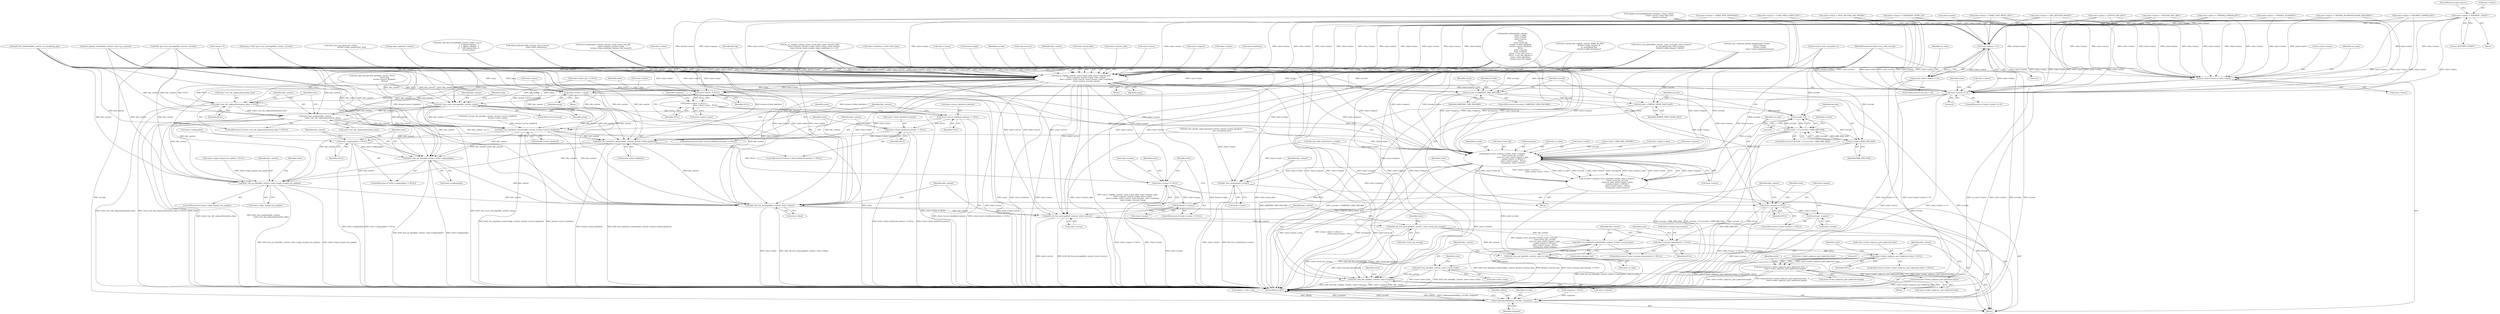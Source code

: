 digraph "0_krb5_ffb35baac6981f9e8914f8f3bffd37f284b85970@pointer" {
"1000534" [label="(Call,state->status = \"ENCRYPT_TICKET\")"];
"1000792" [label="(Call,state->status != 0)"];
"1000791" [label="(Call,assert (state->status != 0))"];
"1000797" [label="(Call,au_state->status = state->status)"];
"1000847" [label="(Call,log_as_req(kdc_context, state->local_addr, state->remote_addr,\n                   state->request, &state->reply, state->client,\n                   state->cname, state->server, state->sname, state->authtime,\n                   state->status, errcode, emsg))"];
"1000889" [label="(Call,state->status == 0)"];
"1000921" [label="(Call,prepare_error_as(state->rstate, state->request,\n                                       state->local_tgt, errcode,\n                                       state->e_data, state->typed_e_data,\n                                       ((state->client != NULL) ?\n                                        state->client->princ : NULL),\n                                       &response, state->status))"];
"1000919" [label="(Call,errcode = prepare_error_as(state->rstate, state->request,\n                                       state->local_tgt, errcode,\n                                       state->e_data, state->typed_e_data,\n                                       ((state->client != NULL) ?\n                                        state->client->princ : NULL),\n                                       &response, state->status))"];
"1001157" [label="(Call,(*oldrespond)(oldarg, errcode, response))"];
"1001128" [label="(Call,krb5_free_pa_data(kdc_context, state->e_data))"];
"1001133" [label="(Call,krb5_free_data(kdc_context, state->inner_body))"];
"1001142" [label="(Call,krb5_free_kdc_req(kdc_context, state->request))"];
"1001138" [label="(Call,kdc_free_rstate(state->rstate))"];
"1000895" [label="(Call,state->status = emsg)"];
"1000901" [label="(Call,errcode != KRB5KDC_ERR_DISCARD)"];
"1000905" [label="(Call,errcode -= ERROR_TABLE_BASE_krb5)"];
"1000910" [label="(Call,errcode < 0)"];
"1000909" [label="(Call,errcode < 0 || errcode > KRB_ERR_MAX)"];
"1000913" [label="(Call,errcode > KRB_ERR_MAX)"];
"1000939" [label="(Call,state->client != NULL)"];
"1000938" [label="(Call,(state->client != NULL) ?\n                                        state->client->princ : NULL)"];
"1000966" [label="(Call,state->enc_tkt_reply.authorization_data != NULL)"];
"1000973" [label="(Call,krb5_free_authdata(kdc_context,\n                           state->enc_tkt_reply.authorization_data))"];
"1000988" [label="(Call,krb5_free_keyblock_contents(kdc_context, &state->server_keyblock))"];
"1001002" [label="(Call,krb5_free_keyblock_contents(kdc_context, &state->client_keyblock))"];
"1001016" [label="(Call,krb5_free_pa_data(kdc_context, state->reply.padata))"];
"1001029" [label="(Call,krb5_free_pa_data(kdc_context, state->reply_encpart.enc_padata))"];
"1001056" [label="(Call,krb5_db_free_principal(kdc_context, state->client))"];
"1001061" [label="(Call,krb5_db_free_principal(kdc_context, state->server))"];
"1001066" [label="(Call,krb5_db_free_principal(kdc_context, state->local_tgt_storage))"];
"1001079" [label="(Call,krb5_free_keyblock_contents(kdc_context, &state->session_key))"];
"1000981" [label="(Call,state->server_keyblock.contents != NULL)"];
"1000995" [label="(Call,state->client_keyblock.contents != NULL)"];
"1001009" [label="(Call,state->reply.padata != NULL)"];
"1001037" [label="(Call,state->cname != NULL)"];
"1001042" [label="(Call,free(state->cname))"];
"1001047" [label="(Call,state->sname != NULL)"];
"1001052" [label="(Call,free(state->sname))"];
"1001072" [label="(Call,state->session_key.contents != NULL)"];
"1001086" [label="(Call,state->ticket_reply.enc_part.ciphertext.data != NULL)"];
"1001098" [label="(Call,memset(state->ticket_reply.enc_part.ciphertext.data , 0,\n               state->ticket_reply.enc_part.ciphertext.length))"];
"1001118" [label="(Call,free(state->ticket_reply.enc_part.ciphertext.data))"];
"1000962" [label="(Call,krb5_free_error_message(kdc_context, emsg))"];
"1000883" [label="(Identifier,did_log)"];
"1000404" [label="(Call,state->reply_encpart.enc_padata = NULL)"];
"1000939" [label="(Call,state->client != NULL)"];
"1000914" [label="(Identifier,errcode)"];
"1000228" [label="(Call,krb5_dbe_find_enctype(kdc_context, state->server,\n                                         -1, /* ignore keytype   */\n                                         -1, /* Ignore salttype  */\n                                         0,  /* Get highest kvno */\n                                         &server_key))"];
"1001049" [label="(Identifier,state)"];
"1000900" [label="(ControlStructure,if (errcode != KRB5KDC_ERR_DISCARD))"];
"1000889" [label="(Call,state->status == 0)"];
"1001063" [label="(Call,state->server)"];
"1000791" [label="(Call,assert (state->status != 0))"];
"1001052" [label="(Call,free(state->sname))"];
"1001073" [label="(Call,state->session_key.contents)"];
"1000932" [label="(Call,state->e_data)"];
"1000902" [label="(Identifier,errcode)"];
"1000839" [label="(Call,krb5_get_error_message(kdc_context, errcode))"];
"1000386" [label="(Call,state->authtime = state->kdc_time)"];
"1000909" [label="(Call,errcode < 0 || errcode > KRB_ERR_MAX)"];
"1000865" [label="(Call,state->cname)"];
"1000614" [label="(Call,kdc_fast_handle_reply_key(state->rstate, &state->client_keyblock,\n                                        &as_encrypting_key))"];
"1000903" [label="(Identifier,KRB5KDC_ERR_DISCARD)"];
"1000967" [label="(Call,state->enc_tkt_reply.authorization_data)"];
"1001134" [label="(Identifier,kdc_context)"];
"1000987" [label="(Identifier,NULL)"];
"1001091" [label="(Identifier,state)"];
"1000858" [label="(Call,&state->reply)"];
"1000906" [label="(Identifier,errcode)"];
"1000880" [label="(Identifier,errcode)"];
"1000513" [label="(Call,state->status = \"HANDLE_AUTHDATA\")"];
"1000198" [label="(Call,check_indicators(kdc_context, state->server,\n                               state->auth_indicators))"];
"1001066" [label="(Call,krb5_db_free_principal(kdc_context, state->local_tgt_storage))"];
"1001017" [label="(Identifier,kdc_context)"];
"1000846" [label="(Block,)"];
"1000413" [label="(Call,return_padata(kdc_context, &state->rock, state->req_pkt,\n                            state->request, &state->reply,\n                            &state->client_keyblock, &state->pa_context))"];
"1001026" [label="(Identifier,state)"];
"1000962" [label="(Call,krb5_free_error_message(kdc_context, emsg))"];
"1000905" [label="(Call,errcode -= ERROR_TABLE_BASE_krb5)"];
"1001016" [label="(Call,krb5_free_pa_data(kdc_context, state->reply.padata))"];
"1000241" [label="(Call,state->status = \"FINDING_SERVER_KEY\")"];
"1001041" [label="(Identifier,NULL)"];
"1000318" [label="(Call,state->status = \"FETCH_LAST_REQ\")"];
"1001018" [label="(Call,state->reply.padata)"];
"1001085" [label="(ControlStructure,if (state->ticket_reply.enc_part.ciphertext.data != NULL))"];
"1000920" [label="(Identifier,errcode)"];
"1000943" [label="(Identifier,NULL)"];
"1000944" [label="(Call,state->client->princ)"];
"1001138" [label="(Call,kdc_free_rstate(state->rstate))"];
"1001081" [label="(Call,&state->session_key)"];
"1000455" [label="(Call,state->status = \"CANT_FIND_CLIENT_KEY\")"];
"1001047" [label="(Call,state->sname != NULL)"];
"1001043" [label="(Call,state->cname)"];
"1000825" [label="(Call,free_padata_context(kdc_context, state->pa_context))"];
"1000938" [label="(Call,(state->client != NULL) ?\n                                        state->client->princ : NULL)"];
"1001051" [label="(Identifier,NULL)"];
"1000963" [label="(Identifier,kdc_context)"];
"1001086" [label="(Call,state->ticket_reply.enc_part.ciphertext.data != NULL)"];
"1001118" [label="(Call,free(state->ticket_reply.enc_part.ciphertext.data))"];
"1000975" [label="(Call,state->enc_tkt_reply.authorization_data)"];
"1000990" [label="(Call,&state->server_keyblock)"];
"1000868" [label="(Call,state->server)"];
"1000893" [label="(Literal,0)"];
"1000951" [label="(Identifier,response)"];
"1000848" [label="(Identifier,kdc_context)"];
"1000922" [label="(Call,state->rstate)"];
"1000555" [label="(Call,state->status = \"GENERATE_TICKET_ID\")"];
"1000952" [label="(Call,state->status)"];
"1001123" [label="(Identifier,state)"];
"1001009" [label="(Call,state->reply.padata != NULL)"];
"1000750" [label="(Call,log_as_req(kdc_context, state->local_addr, state->remote_addr,\n               state->request, &state->reply, state->client, state->cname,\n               state->server, state->sname, state->authtime, 0, 0, 0))"];
"1000156" [label="(Call,oldarg = state->arg)"];
"1000916" [label="(Call,errcode = KRB_ERR_GENERIC)"];
"1000980" [label="(ControlStructure,if (state->server_keyblock.contents != NULL))"];
"1001099" [label="(Call,state->ticket_reply.enc_part.ciphertext.data)"];
"1001071" [label="(ControlStructure,if (state->session_key.contents != NULL))"];
"1001062" [label="(Identifier,kdc_context)"];
"1000538" [label="(Literal,\"ENCRYPT_TICKET\")"];
"1000627" [label="(Call,state->status = \"MAKE_FAST_REPLY_KEY\")"];
"1001158" [label="(Identifier,oldarg)"];
"1001142" [label="(Call,krb5_free_kdc_req(kdc_context, state->request))"];
"1000787" [label="(ControlStructure,if (errcode != 0))"];
"1001015" [label="(Identifier,NULL)"];
"1000960" [label="(ControlStructure,if (emsg))"];
"1001103" [label="(Identifier,state)"];
"1000801" [label="(Call,state->status)"];
"1000209" [label="(Call,state->status = \"HIGHER_AUTHENTICATION_REQUIRED\")"];
"1001012" [label="(Identifier,state)"];
"1000260" [label="(Call,state->status = \"DECRYPT_SERVER_KEY\")"];
"1000913" [label="(Call,errcode > KRB_ERR_MAX)"];
"1000899" [label="(Identifier,emsg)"];
"1001057" [label="(Identifier,kdc_context)"];
"1001008" [label="(ControlStructure,if (state->reply.padata != NULL))"];
"1001109" [label="(Call,state->ticket_reply.enc_part.ciphertext.length)"];
"1000798" [label="(Call,au_state->status)"];
"1000984" [label="(Identifier,state)"];
"1001078" [label="(Identifier,NULL)"];
"1001079" [label="(Call,krb5_free_keyblock_contents(kdc_context, &state->session_key))"];
"1000982" [label="(Call,state->server_keyblock.contents)"];
"1000128" [label="(Call,*emsg = 0)"];
"1001004" [label="(Call,&state->client_keyblock)"];
"1001068" [label="(Call,state->local_tgt_storage)"];
"1001037" [label="(Call,state->cname != NULL)"];
"1001072" [label="(Call,state->session_key.contents != NULL)"];
"1000910" [label="(Call,errcode < 0)"];
"1000341" [label="(Call,get_key_exp(state->client))"];
"1001129" [label="(Identifier,kdc_context)"];
"1001053" [label="(Call,state->sname)"];
"1000116" [label="(MethodParameterIn,krb5_error_code errcode)"];
"1000961" [label="(Identifier,emsg)"];
"1000662" [label="(Call,kdc_fast_hide_client(state->rstate))"];
"1000593" [label="(Call,state->status = \"MAKE_FAST_RESPONSE\")"];
"1000792" [label="(Call,state->status != 0)"];
"1001061" [label="(Call,krb5_db_free_principal(kdc_context, state->server))"];
"1001130" [label="(Call,state->e_data)"];
"1000988" [label="(Call,krb5_free_keyblock_contents(kdc_context, &state->server_keyblock))"];
"1000250" [label="(Call,krb5_dbe_decrypt_key_data(kdc_context, NULL,\n                                             server_key,\n                                             &state->server_keyblock,\n                                             NULL))"];
"1001097" [label="(Block,)"];
"1000998" [label="(Identifier,state)"];
"1000635" [label="(Call,return_enc_padata(kdc_context, state->req_pkt, state->request,\n                                as_encrypting_key, state->server,\n                                &state->reply_encpart, FALSE))"];
"1000921" [label="(Call,prepare_error_as(state->rstate, state->request,\n                                       state->local_tgt, errcode,\n                                       state->e_data, state->typed_e_data,\n                                       ((state->client != NULL) ?\n                                        state->client->princ : NULL),\n                                       &response, state->status))"];
"1001001" [label="(Identifier,NULL)"];
"1001159" [label="(Identifier,errcode)"];
"1000896" [label="(Call,state->status)"];
"1000994" [label="(ControlStructure,if (state->client_keyblock.contents != NULL))"];
"1001054" [label="(Identifier,state)"];
"1000935" [label="(Call,state->typed_e_data)"];
"1000925" [label="(Call,state->request)"];
"1000117" [label="(Block,)"];
"1000904" [label="(Block,)"];
"1000832" [label="(Call,krb5_free_keyblock(kdc_context, as_encrypting_key))"];
"1001038" [label="(Call,state->cname)"];
"1000957" [label="(Identifier,state)"];
"1000539" [label="(ControlStructure,goto egress;)"];
"1000972" [label="(Identifier,NULL)"];
"1000466" [label="(Call,handle_authdata(kdc_context,\n                              state->c_flags,\n                              state->client,\n                              state->server,\n                              NULL,\n                              state->local_tgt,\n                              &state->client_keyblock,\n                              &state->server_keyblock,\n                              NULL,\n                              state->req_pkt,\n                              state->request,\n                              NULL, /* for_user_princ */\n                              NULL, /* enc_tkt_request */\n                              state->auth_indicators,\n                              &state->enc_tkt_reply))"];
"1000793" [label="(Call,state->status)"];
"1000966" [label="(Call,state->enc_tkt_reply.authorization_data != NULL)"];
"1001135" [label="(Call,state->inner_body)"];
"1000797" [label="(Call,au_state->status = state->status)"];
"1000888" [label="(ControlStructure,if (state->status == 0))"];
"1000973" [label="(Call,krb5_free_authdata(kdc_context,\n                           state->enc_tkt_reply.authorization_data))"];
"1001143" [label="(Identifier,kdc_context)"];
"1000837" [label="(Call,emsg = krb5_get_error_message(kdc_context, errcode))"];
"1000989" [label="(Identifier,kdc_context)"];
"1001160" [label="(Identifier,response)"];
"1000907" [label="(Identifier,ERROR_TABLE_BASE_krb5)"];
"1001030" [label="(Identifier,kdc_context)"];
"1001036" [label="(ControlStructure,if (state->cname != NULL))"];
"1001096" [label="(Identifier,NULL)"];
"1000964" [label="(Identifier,emsg)"];
"1000974" [label="(Identifier,kdc_context)"];
"1000995" [label="(Call,state->client_keyblock.contents != NULL)"];
"1001010" [label="(Call,state->reply.padata)"];
"1000931" [label="(Identifier,errcode)"];
"1000307" [label="(Call,fetch_last_req_info(state->client,\n                                       &state->reply_encpart.last_req))"];
"1000849" [label="(Call,state->local_addr)"];
"1000928" [label="(Call,state->local_tgt)"];
"1001003" [label="(Identifier,kdc_context)"];
"1000949" [label="(Identifier,NULL)"];
"1001046" [label="(ControlStructure,if (state->sname != NULL))"];
"1001067" [label="(Identifier,kdc_context)"];
"1000796" [label="(Literal,0)"];
"1000693" [label="(Call,state->client_key != NULL)"];
"1000815" [label="(Call,errcode || state->preauth_err)"];
"1000852" [label="(Call,state->remote_addr)"];
"1000950" [label="(Call,&response)"];
"1001128" [label="(Call,krb5_free_pa_data(kdc_context, state->e_data))"];
"1000533" [label="(Block,)"];
"1000124" [label="(Call,*response = NULL)"];
"1000965" [label="(ControlStructure,if (state->enc_tkt_reply.authorization_data != NULL))"];
"1001039" [label="(Identifier,state)"];
"1001002" [label="(Call,krb5_free_keyblock_contents(kdc_context, &state->client_keyblock))"];
"1000894" [label="(Block,)"];
"1000912" [label="(Literal,0)"];
"1001119" [label="(Call,state->ticket_reply.enc_part.ciphertext.data)"];
"1001098" [label="(Call,memset(state->ticket_reply.enc_part.ciphertext.data , 0,\n               state->ticket_reply.enc_part.ciphertext.length))"];
"1000877" [label="(Call,state->status)"];
"1000534" [label="(Call,state->status = \"ENCRYPT_TICKET\")"];
"1000981" [label="(Call,state->server_keyblock.contents != NULL)"];
"1001044" [label="(Identifier,state)"];
"1000855" [label="(Call,state->request)"];
"1000871" [label="(Call,state->sname)"];
"1000895" [label="(Call,state->status = emsg)"];
"1001133" [label="(Call,krb5_free_data(kdc_context, state->inner_body))"];
"1001140" [label="(Identifier,state)"];
"1001048" [label="(Call,state->sname)"];
"1001023" [label="(ControlStructure,if (state->reply_encpart.enc_padata))"];
"1000847" [label="(Call,log_as_req(kdc_context, state->local_addr, state->remote_addr,\n                   state->request, &state->reply, state->client,\n                   state->cname, state->server, state->sname, state->authtime,\n                   state->status, errcode, emsg))"];
"1001161" [label="(MethodReturn,RET)"];
"1000881" [label="(Identifier,emsg)"];
"1000440" [label="(Call,state->status = \"KDC_RETURN_PADATA\")"];
"1000946" [label="(Identifier,state)"];
"1000874" [label="(Call,state->authtime)"];
"1000969" [label="(Identifier,state)"];
"1001058" [label="(Call,state->client)"];
"1001108" [label="(Literal,0)"];
"1000901" [label="(Call,errcode != KRB5KDC_ERR_DISCARD)"];
"1000655" [label="(Call,state->status = \"KDC_RETURN_ENC_PADATA\")"];
"1001149" [label="(Identifier,state)"];
"1001157" [label="(Call,(*oldrespond)(oldarg, errcode, response))"];
"1001080" [label="(Identifier,kdc_context)"];
"1001075" [label="(Identifier,state)"];
"1001029" [label="(Call,krb5_free_pa_data(kdc_context, state->reply_encpart.enc_padata))"];
"1000911" [label="(Identifier,errcode)"];
"1000940" [label="(Call,state->client)"];
"1000806" [label="(Identifier,au_state)"];
"1000574" [label="(Call,kdc_fast_response_handle_padata(state->rstate,\n                                              state->request,\n                                              &state->reply,\n                                              state->client_keyblock.enctype))"];
"1001042" [label="(Call,free(state->cname))"];
"1001056" [label="(Call,krb5_db_free_principal(kdc_context, state->client))"];
"1000897" [label="(Identifier,state)"];
"1001144" [label="(Call,state->request)"];
"1000917" [label="(Identifier,errcode)"];
"1001031" [label="(Call,state->reply_encpart.enc_padata)"];
"1000862" [label="(Call,state->client)"];
"1000996" [label="(Call,state->client_keyblock.contents)"];
"1000908" [label="(ControlStructure,if (errcode < 0 || errcode > KRB_ERR_MAX))"];
"1000677" [label="(Call,krb5_encode_kdc_rep(kdc_context, KRB5_AS_REP,\n                                  &state->reply_encpart, 0,\n                                  as_encrypting_key,\n                                  &state->reply, &response))"];
"1000521" [label="(Call,krb5_encrypt_tkt_part(kdc_context, &state->server_keyblock,\n                                    &state->ticket_reply))"];
"1000535" [label="(Call,state->status)"];
"1001139" [label="(Call,state->rstate)"];
"1000915" [label="(Identifier,KRB_ERR_MAX)"];
"1000799" [label="(Identifier,au_state)"];
"1000890" [label="(Call,state->status)"];
"1000714" [label="(Call,state->status = \"ENCODE_KDC_REP\")"];
"1000919" [label="(Call,errcode = prepare_error_as(state->rstate, state->request,\n                                       state->local_tgt, errcode,\n                                       state->e_data, state->typed_e_data,\n                                       ((state->client != NULL) ?\n                                        state->client->princ : NULL),\n                                       &response, state->status))"];
"1000172" [label="(Call,validate_forwardable(state->request, *state->client,\n                                        *state->server, state->kdc_time,\n                                        &state->status))"];
"1001087" [label="(Call,state->ticket_reply.enc_part.ciphertext.data)"];
"1000534" -> "1000533"  [label="AST: "];
"1000534" -> "1000538"  [label="CFG: "];
"1000535" -> "1000534"  [label="AST: "];
"1000538" -> "1000534"  [label="AST: "];
"1000539" -> "1000534"  [label="CFG: "];
"1000534" -> "1000792"  [label="DDG: state->status"];
"1000534" -> "1000797"  [label="DDG: state->status"];
"1000534" -> "1000847"  [label="DDG: state->status"];
"1000534" -> "1000889"  [label="DDG: state->status"];
"1000792" -> "1000791"  [label="AST: "];
"1000792" -> "1000796"  [label="CFG: "];
"1000793" -> "1000792"  [label="AST: "];
"1000796" -> "1000792"  [label="AST: "];
"1000791" -> "1000792"  [label="CFG: "];
"1000792" -> "1000791"  [label="DDG: state->status"];
"1000792" -> "1000791"  [label="DDG: 0"];
"1000172" -> "1000792"  [label="DDG: &state->status"];
"1000655" -> "1000792"  [label="DDG: state->status"];
"1000714" -> "1000792"  [label="DDG: state->status"];
"1000209" -> "1000792"  [label="DDG: state->status"];
"1000513" -> "1000792"  [label="DDG: state->status"];
"1000318" -> "1000792"  [label="DDG: state->status"];
"1000627" -> "1000792"  [label="DDG: state->status"];
"1000555" -> "1000792"  [label="DDG: state->status"];
"1000593" -> "1000792"  [label="DDG: state->status"];
"1000241" -> "1000792"  [label="DDG: state->status"];
"1000440" -> "1000792"  [label="DDG: state->status"];
"1000455" -> "1000792"  [label="DDG: state->status"];
"1000260" -> "1000792"  [label="DDG: state->status"];
"1000792" -> "1000797"  [label="DDG: state->status"];
"1000792" -> "1000847"  [label="DDG: state->status"];
"1000792" -> "1000889"  [label="DDG: state->status"];
"1000791" -> "1000787"  [label="AST: "];
"1000799" -> "1000791"  [label="CFG: "];
"1000791" -> "1001161"  [label="DDG: state->status != 0"];
"1000791" -> "1001161"  [label="DDG: assert (state->status != 0)"];
"1000797" -> "1000117"  [label="AST: "];
"1000797" -> "1000801"  [label="CFG: "];
"1000798" -> "1000797"  [label="AST: "];
"1000801" -> "1000797"  [label="AST: "];
"1000806" -> "1000797"  [label="CFG: "];
"1000797" -> "1001161"  [label="DDG: au_state->status"];
"1000797" -> "1001161"  [label="DDG: state->status"];
"1000172" -> "1000797"  [label="DDG: &state->status"];
"1000655" -> "1000797"  [label="DDG: state->status"];
"1000714" -> "1000797"  [label="DDG: state->status"];
"1000209" -> "1000797"  [label="DDG: state->status"];
"1000318" -> "1000797"  [label="DDG: state->status"];
"1000627" -> "1000797"  [label="DDG: state->status"];
"1000555" -> "1000797"  [label="DDG: state->status"];
"1000593" -> "1000797"  [label="DDG: state->status"];
"1000241" -> "1000797"  [label="DDG: state->status"];
"1000440" -> "1000797"  [label="DDG: state->status"];
"1000455" -> "1000797"  [label="DDG: state->status"];
"1000513" -> "1000797"  [label="DDG: state->status"];
"1000260" -> "1000797"  [label="DDG: state->status"];
"1000847" -> "1000846"  [label="AST: "];
"1000847" -> "1000881"  [label="CFG: "];
"1000848" -> "1000847"  [label="AST: "];
"1000849" -> "1000847"  [label="AST: "];
"1000852" -> "1000847"  [label="AST: "];
"1000855" -> "1000847"  [label="AST: "];
"1000858" -> "1000847"  [label="AST: "];
"1000862" -> "1000847"  [label="AST: "];
"1000865" -> "1000847"  [label="AST: "];
"1000868" -> "1000847"  [label="AST: "];
"1000871" -> "1000847"  [label="AST: "];
"1000874" -> "1000847"  [label="AST: "];
"1000877" -> "1000847"  [label="AST: "];
"1000880" -> "1000847"  [label="AST: "];
"1000881" -> "1000847"  [label="AST: "];
"1000883" -> "1000847"  [label="CFG: "];
"1000847" -> "1001161"  [label="DDG: &state->reply"];
"1000847" -> "1001161"  [label="DDG: state->local_addr"];
"1000847" -> "1001161"  [label="DDG: emsg"];
"1000847" -> "1001161"  [label="DDG: state->authtime"];
"1000847" -> "1001161"  [label="DDG: state->remote_addr"];
"1000847" -> "1001161"  [label="DDG: log_as_req(kdc_context, state->local_addr, state->remote_addr,\n                   state->request, &state->reply, state->client,\n                   state->cname, state->server, state->sname, state->authtime,\n                   state->status, errcode, emsg)"];
"1000847" -> "1001161"  [label="DDG: state->status"];
"1000832" -> "1000847"  [label="DDG: kdc_context"];
"1000825" -> "1000847"  [label="DDG: kdc_context"];
"1000839" -> "1000847"  [label="DDG: kdc_context"];
"1000839" -> "1000847"  [label="DDG: errcode"];
"1000750" -> "1000847"  [label="DDG: state->local_addr"];
"1000750" -> "1000847"  [label="DDG: state->remote_addr"];
"1000750" -> "1000847"  [label="DDG: state->request"];
"1000750" -> "1000847"  [label="DDG: &state->reply"];
"1000750" -> "1000847"  [label="DDG: state->client"];
"1000750" -> "1000847"  [label="DDG: state->cname"];
"1000750" -> "1000847"  [label="DDG: state->server"];
"1000750" -> "1000847"  [label="DDG: state->sname"];
"1000750" -> "1000847"  [label="DDG: state->authtime"];
"1000466" -> "1000847"  [label="DDG: state->request"];
"1000466" -> "1000847"  [label="DDG: state->client"];
"1000466" -> "1000847"  [label="DDG: state->server"];
"1000413" -> "1000847"  [label="DDG: state->request"];
"1000413" -> "1000847"  [label="DDG: &state->reply"];
"1000574" -> "1000847"  [label="DDG: state->request"];
"1000574" -> "1000847"  [label="DDG: &state->reply"];
"1000172" -> "1000847"  [label="DDG: state->request"];
"1000172" -> "1000847"  [label="DDG: &state->status"];
"1000635" -> "1000847"  [label="DDG: state->request"];
"1000635" -> "1000847"  [label="DDG: state->server"];
"1000677" -> "1000847"  [label="DDG: &state->reply"];
"1000341" -> "1000847"  [label="DDG: state->client"];
"1000307" -> "1000847"  [label="DDG: state->client"];
"1000228" -> "1000847"  [label="DDG: state->server"];
"1000198" -> "1000847"  [label="DDG: state->server"];
"1000386" -> "1000847"  [label="DDG: state->authtime"];
"1000655" -> "1000847"  [label="DDG: state->status"];
"1000714" -> "1000847"  [label="DDG: state->status"];
"1000209" -> "1000847"  [label="DDG: state->status"];
"1000318" -> "1000847"  [label="DDG: state->status"];
"1000627" -> "1000847"  [label="DDG: state->status"];
"1000555" -> "1000847"  [label="DDG: state->status"];
"1000593" -> "1000847"  [label="DDG: state->status"];
"1000241" -> "1000847"  [label="DDG: state->status"];
"1000440" -> "1000847"  [label="DDG: state->status"];
"1000455" -> "1000847"  [label="DDG: state->status"];
"1000513" -> "1000847"  [label="DDG: state->status"];
"1000260" -> "1000847"  [label="DDG: state->status"];
"1000815" -> "1000847"  [label="DDG: errcode"];
"1000116" -> "1000847"  [label="DDG: errcode"];
"1000837" -> "1000847"  [label="DDG: emsg"];
"1000128" -> "1000847"  [label="DDG: emsg"];
"1000847" -> "1000889"  [label="DDG: state->status"];
"1000847" -> "1000895"  [label="DDG: emsg"];
"1000847" -> "1000901"  [label="DDG: errcode"];
"1000847" -> "1000921"  [label="DDG: state->request"];
"1000847" -> "1000939"  [label="DDG: state->client"];
"1000847" -> "1000962"  [label="DDG: kdc_context"];
"1000847" -> "1000962"  [label="DDG: emsg"];
"1000847" -> "1000973"  [label="DDG: kdc_context"];
"1000847" -> "1000988"  [label="DDG: kdc_context"];
"1000847" -> "1001002"  [label="DDG: kdc_context"];
"1000847" -> "1001016"  [label="DDG: kdc_context"];
"1000847" -> "1001029"  [label="DDG: kdc_context"];
"1000847" -> "1001037"  [label="DDG: state->cname"];
"1000847" -> "1001047"  [label="DDG: state->sname"];
"1000847" -> "1001056"  [label="DDG: kdc_context"];
"1000847" -> "1001056"  [label="DDG: state->client"];
"1000847" -> "1001061"  [label="DDG: state->server"];
"1000847" -> "1001142"  [label="DDG: state->request"];
"1000847" -> "1001157"  [label="DDG: errcode"];
"1000889" -> "1000888"  [label="AST: "];
"1000889" -> "1000893"  [label="CFG: "];
"1000890" -> "1000889"  [label="AST: "];
"1000893" -> "1000889"  [label="AST: "];
"1000897" -> "1000889"  [label="CFG: "];
"1000902" -> "1000889"  [label="CFG: "];
"1000889" -> "1001161"  [label="DDG: state->status"];
"1000889" -> "1001161"  [label="DDG: state->status == 0"];
"1000172" -> "1000889"  [label="DDG: &state->status"];
"1000655" -> "1000889"  [label="DDG: state->status"];
"1000714" -> "1000889"  [label="DDG: state->status"];
"1000209" -> "1000889"  [label="DDG: state->status"];
"1000318" -> "1000889"  [label="DDG: state->status"];
"1000627" -> "1000889"  [label="DDG: state->status"];
"1000555" -> "1000889"  [label="DDG: state->status"];
"1000593" -> "1000889"  [label="DDG: state->status"];
"1000241" -> "1000889"  [label="DDG: state->status"];
"1000440" -> "1000889"  [label="DDG: state->status"];
"1000455" -> "1000889"  [label="DDG: state->status"];
"1000513" -> "1000889"  [label="DDG: state->status"];
"1000260" -> "1000889"  [label="DDG: state->status"];
"1000889" -> "1000921"  [label="DDG: state->status"];
"1000921" -> "1000919"  [label="AST: "];
"1000921" -> "1000952"  [label="CFG: "];
"1000922" -> "1000921"  [label="AST: "];
"1000925" -> "1000921"  [label="AST: "];
"1000928" -> "1000921"  [label="AST: "];
"1000931" -> "1000921"  [label="AST: "];
"1000932" -> "1000921"  [label="AST: "];
"1000935" -> "1000921"  [label="AST: "];
"1000938" -> "1000921"  [label="AST: "];
"1000950" -> "1000921"  [label="AST: "];
"1000952" -> "1000921"  [label="AST: "];
"1000919" -> "1000921"  [label="CFG: "];
"1000921" -> "1001161"  [label="DDG: state->typed_e_data"];
"1000921" -> "1001161"  [label="DDG: (state->client != NULL) ?\n                                        state->client->princ : NULL"];
"1000921" -> "1001161"  [label="DDG: &response"];
"1000921" -> "1001161"  [label="DDG: state->local_tgt"];
"1000921" -> "1000919"  [label="DDG: state->request"];
"1000921" -> "1000919"  [label="DDG: state->local_tgt"];
"1000921" -> "1000919"  [label="DDG: (state->client != NULL) ?\n                                        state->client->princ : NULL"];
"1000921" -> "1000919"  [label="DDG: state->e_data"];
"1000921" -> "1000919"  [label="DDG: errcode"];
"1000921" -> "1000919"  [label="DDG: state->status"];
"1000921" -> "1000919"  [label="DDG: &response"];
"1000921" -> "1000919"  [label="DDG: state->typed_e_data"];
"1000921" -> "1000919"  [label="DDG: state->rstate"];
"1000574" -> "1000921"  [label="DDG: state->rstate"];
"1000574" -> "1000921"  [label="DDG: state->request"];
"1000662" -> "1000921"  [label="DDG: state->rstate"];
"1000614" -> "1000921"  [label="DDG: state->rstate"];
"1000466" -> "1000921"  [label="DDG: state->request"];
"1000466" -> "1000921"  [label="DDG: state->local_tgt"];
"1000413" -> "1000921"  [label="DDG: state->request"];
"1000172" -> "1000921"  [label="DDG: state->request"];
"1000172" -> "1000921"  [label="DDG: &state->status"];
"1000750" -> "1000921"  [label="DDG: state->request"];
"1000635" -> "1000921"  [label="DDG: state->request"];
"1000910" -> "1000921"  [label="DDG: errcode"];
"1000913" -> "1000921"  [label="DDG: errcode"];
"1000916" -> "1000921"  [label="DDG: errcode"];
"1000116" -> "1000921"  [label="DDG: errcode"];
"1000939" -> "1000921"  [label="DDG: NULL"];
"1000677" -> "1000921"  [label="DDG: &response"];
"1000895" -> "1000921"  [label="DDG: state->status"];
"1000921" -> "1001128"  [label="DDG: state->e_data"];
"1000921" -> "1001138"  [label="DDG: state->rstate"];
"1000921" -> "1001142"  [label="DDG: state->request"];
"1000919" -> "1000904"  [label="AST: "];
"1000920" -> "1000919"  [label="AST: "];
"1000957" -> "1000919"  [label="CFG: "];
"1000919" -> "1001161"  [label="DDG: prepare_error_as(state->rstate, state->request,\n                                       state->local_tgt, errcode,\n                                       state->e_data, state->typed_e_data,\n                                       ((state->client != NULL) ?\n                                        state->client->princ : NULL),\n                                       &response, state->status)"];
"1000116" -> "1000919"  [label="DDG: errcode"];
"1000919" -> "1001157"  [label="DDG: errcode"];
"1001157" -> "1000117"  [label="AST: "];
"1001157" -> "1001160"  [label="CFG: "];
"1001158" -> "1001157"  [label="AST: "];
"1001159" -> "1001157"  [label="AST: "];
"1001160" -> "1001157"  [label="AST: "];
"1001161" -> "1001157"  [label="CFG: "];
"1001157" -> "1001161"  [label="DDG: response"];
"1001157" -> "1001161"  [label="DDG: errcode"];
"1001157" -> "1001161"  [label="DDG: oldarg"];
"1001157" -> "1001161"  [label="DDG: (*oldrespond)(oldarg, errcode, response)"];
"1000156" -> "1001157"  [label="DDG: oldarg"];
"1000815" -> "1001157"  [label="DDG: errcode"];
"1000839" -> "1001157"  [label="DDG: errcode"];
"1000901" -> "1001157"  [label="DDG: errcode"];
"1000116" -> "1001157"  [label="DDG: errcode"];
"1000124" -> "1001157"  [label="DDG: response"];
"1001128" -> "1000117"  [label="AST: "];
"1001128" -> "1001130"  [label="CFG: "];
"1001129" -> "1001128"  [label="AST: "];
"1001130" -> "1001128"  [label="AST: "];
"1001134" -> "1001128"  [label="CFG: "];
"1001128" -> "1001161"  [label="DDG: state->e_data"];
"1001128" -> "1001161"  [label="DDG: krb5_free_pa_data(kdc_context, state->e_data)"];
"1001079" -> "1001128"  [label="DDG: kdc_context"];
"1001066" -> "1001128"  [label="DDG: kdc_context"];
"1001128" -> "1001133"  [label="DDG: kdc_context"];
"1001133" -> "1000117"  [label="AST: "];
"1001133" -> "1001135"  [label="CFG: "];
"1001134" -> "1001133"  [label="AST: "];
"1001135" -> "1001133"  [label="AST: "];
"1001140" -> "1001133"  [label="CFG: "];
"1001133" -> "1001161"  [label="DDG: state->inner_body"];
"1001133" -> "1001161"  [label="DDG: krb5_free_data(kdc_context, state->inner_body)"];
"1001133" -> "1001142"  [label="DDG: kdc_context"];
"1001142" -> "1000117"  [label="AST: "];
"1001142" -> "1001144"  [label="CFG: "];
"1001143" -> "1001142"  [label="AST: "];
"1001144" -> "1001142"  [label="AST: "];
"1001149" -> "1001142"  [label="CFG: "];
"1001142" -> "1001161"  [label="DDG: krb5_free_kdc_req(kdc_context, state->request)"];
"1001142" -> "1001161"  [label="DDG: state->request"];
"1001142" -> "1001161"  [label="DDG: kdc_context"];
"1000466" -> "1001142"  [label="DDG: state->request"];
"1000413" -> "1001142"  [label="DDG: state->request"];
"1000574" -> "1001142"  [label="DDG: state->request"];
"1000172" -> "1001142"  [label="DDG: state->request"];
"1000750" -> "1001142"  [label="DDG: state->request"];
"1000635" -> "1001142"  [label="DDG: state->request"];
"1001138" -> "1000117"  [label="AST: "];
"1001138" -> "1001139"  [label="CFG: "];
"1001139" -> "1001138"  [label="AST: "];
"1001143" -> "1001138"  [label="CFG: "];
"1001138" -> "1001161"  [label="DDG: state->rstate"];
"1001138" -> "1001161"  [label="DDG: kdc_free_rstate(state->rstate)"];
"1000574" -> "1001138"  [label="DDG: state->rstate"];
"1000662" -> "1001138"  [label="DDG: state->rstate"];
"1000614" -> "1001138"  [label="DDG: state->rstate"];
"1000895" -> "1000894"  [label="AST: "];
"1000895" -> "1000899"  [label="CFG: "];
"1000896" -> "1000895"  [label="AST: "];
"1000899" -> "1000895"  [label="AST: "];
"1000902" -> "1000895"  [label="CFG: "];
"1000895" -> "1001161"  [label="DDG: emsg"];
"1000895" -> "1001161"  [label="DDG: state->status"];
"1000837" -> "1000895"  [label="DDG: emsg"];
"1000128" -> "1000895"  [label="DDG: emsg"];
"1000901" -> "1000900"  [label="AST: "];
"1000901" -> "1000903"  [label="CFG: "];
"1000902" -> "1000901"  [label="AST: "];
"1000903" -> "1000901"  [label="AST: "];
"1000906" -> "1000901"  [label="CFG: "];
"1000961" -> "1000901"  [label="CFG: "];
"1000901" -> "1001161"  [label="DDG: KRB5KDC_ERR_DISCARD"];
"1000901" -> "1001161"  [label="DDG: errcode != KRB5KDC_ERR_DISCARD"];
"1000815" -> "1000901"  [label="DDG: errcode"];
"1000839" -> "1000901"  [label="DDG: errcode"];
"1000116" -> "1000901"  [label="DDG: errcode"];
"1000901" -> "1000905"  [label="DDG: errcode"];
"1000905" -> "1000904"  [label="AST: "];
"1000905" -> "1000907"  [label="CFG: "];
"1000906" -> "1000905"  [label="AST: "];
"1000907" -> "1000905"  [label="AST: "];
"1000911" -> "1000905"  [label="CFG: "];
"1000905" -> "1001161"  [label="DDG: ERROR_TABLE_BASE_krb5"];
"1000116" -> "1000905"  [label="DDG: errcode"];
"1000905" -> "1000910"  [label="DDG: errcode"];
"1000910" -> "1000909"  [label="AST: "];
"1000910" -> "1000912"  [label="CFG: "];
"1000911" -> "1000910"  [label="AST: "];
"1000912" -> "1000910"  [label="AST: "];
"1000914" -> "1000910"  [label="CFG: "];
"1000909" -> "1000910"  [label="CFG: "];
"1000910" -> "1000909"  [label="DDG: errcode"];
"1000910" -> "1000909"  [label="DDG: 0"];
"1000116" -> "1000910"  [label="DDG: errcode"];
"1000910" -> "1000913"  [label="DDG: errcode"];
"1000909" -> "1000908"  [label="AST: "];
"1000909" -> "1000913"  [label="CFG: "];
"1000913" -> "1000909"  [label="AST: "];
"1000917" -> "1000909"  [label="CFG: "];
"1000920" -> "1000909"  [label="CFG: "];
"1000909" -> "1001161"  [label="DDG: errcode < 0"];
"1000909" -> "1001161"  [label="DDG: errcode > KRB_ERR_MAX"];
"1000909" -> "1001161"  [label="DDG: errcode < 0 || errcode > KRB_ERR_MAX"];
"1000913" -> "1000909"  [label="DDG: errcode"];
"1000913" -> "1000909"  [label="DDG: KRB_ERR_MAX"];
"1000913" -> "1000915"  [label="CFG: "];
"1000914" -> "1000913"  [label="AST: "];
"1000915" -> "1000913"  [label="AST: "];
"1000913" -> "1001161"  [label="DDG: KRB_ERR_MAX"];
"1000116" -> "1000913"  [label="DDG: errcode"];
"1000939" -> "1000938"  [label="AST: "];
"1000939" -> "1000943"  [label="CFG: "];
"1000940" -> "1000939"  [label="AST: "];
"1000943" -> "1000939"  [label="AST: "];
"1000946" -> "1000939"  [label="CFG: "];
"1000949" -> "1000939"  [label="CFG: "];
"1000341" -> "1000939"  [label="DDG: state->client"];
"1000750" -> "1000939"  [label="DDG: state->client"];
"1000466" -> "1000939"  [label="DDG: state->client"];
"1000466" -> "1000939"  [label="DDG: NULL"];
"1000307" -> "1000939"  [label="DDG: state->client"];
"1000693" -> "1000939"  [label="DDG: NULL"];
"1000250" -> "1000939"  [label="DDG: NULL"];
"1000939" -> "1000938"  [label="DDG: NULL"];
"1000939" -> "1000966"  [label="DDG: NULL"];
"1000939" -> "1001056"  [label="DDG: state->client"];
"1000938" -> "1000944"  [label="CFG: "];
"1000938" -> "1000949"  [label="CFG: "];
"1000944" -> "1000938"  [label="AST: "];
"1000949" -> "1000938"  [label="AST: "];
"1000951" -> "1000938"  [label="CFG: "];
"1000938" -> "1001161"  [label="DDG: state->client != NULL"];
"1000938" -> "1001161"  [label="DDG: state->client->princ"];
"1000966" -> "1000965"  [label="AST: "];
"1000966" -> "1000972"  [label="CFG: "];
"1000967" -> "1000966"  [label="AST: "];
"1000972" -> "1000966"  [label="AST: "];
"1000974" -> "1000966"  [label="CFG: "];
"1000984" -> "1000966"  [label="CFG: "];
"1000966" -> "1001161"  [label="DDG: state->enc_tkt_reply.authorization_data"];
"1000966" -> "1001161"  [label="DDG: state->enc_tkt_reply.authorization_data != NULL"];
"1000693" -> "1000966"  [label="DDG: NULL"];
"1000466" -> "1000966"  [label="DDG: NULL"];
"1000250" -> "1000966"  [label="DDG: NULL"];
"1000966" -> "1000973"  [label="DDG: state->enc_tkt_reply.authorization_data"];
"1000966" -> "1000981"  [label="DDG: NULL"];
"1000973" -> "1000965"  [label="AST: "];
"1000973" -> "1000975"  [label="CFG: "];
"1000974" -> "1000973"  [label="AST: "];
"1000975" -> "1000973"  [label="AST: "];
"1000984" -> "1000973"  [label="CFG: "];
"1000973" -> "1001161"  [label="DDG: state->enc_tkt_reply.authorization_data"];
"1000973" -> "1001161"  [label="DDG: krb5_free_authdata(kdc_context,\n                           state->enc_tkt_reply.authorization_data)"];
"1000832" -> "1000973"  [label="DDG: kdc_context"];
"1000825" -> "1000973"  [label="DDG: kdc_context"];
"1000962" -> "1000973"  [label="DDG: kdc_context"];
"1000839" -> "1000973"  [label="DDG: kdc_context"];
"1000973" -> "1000988"  [label="DDG: kdc_context"];
"1000973" -> "1001002"  [label="DDG: kdc_context"];
"1000973" -> "1001016"  [label="DDG: kdc_context"];
"1000973" -> "1001029"  [label="DDG: kdc_context"];
"1000973" -> "1001056"  [label="DDG: kdc_context"];
"1000988" -> "1000980"  [label="AST: "];
"1000988" -> "1000990"  [label="CFG: "];
"1000989" -> "1000988"  [label="AST: "];
"1000990" -> "1000988"  [label="AST: "];
"1000998" -> "1000988"  [label="CFG: "];
"1000988" -> "1001161"  [label="DDG: krb5_free_keyblock_contents(kdc_context, &state->server_keyblock)"];
"1000988" -> "1001161"  [label="DDG: &state->server_keyblock"];
"1000832" -> "1000988"  [label="DDG: kdc_context"];
"1000825" -> "1000988"  [label="DDG: kdc_context"];
"1000962" -> "1000988"  [label="DDG: kdc_context"];
"1000839" -> "1000988"  [label="DDG: kdc_context"];
"1000250" -> "1000988"  [label="DDG: &state->server_keyblock"];
"1000521" -> "1000988"  [label="DDG: &state->server_keyblock"];
"1000466" -> "1000988"  [label="DDG: &state->server_keyblock"];
"1000988" -> "1001002"  [label="DDG: kdc_context"];
"1000988" -> "1001016"  [label="DDG: kdc_context"];
"1000988" -> "1001029"  [label="DDG: kdc_context"];
"1000988" -> "1001056"  [label="DDG: kdc_context"];
"1001002" -> "1000994"  [label="AST: "];
"1001002" -> "1001004"  [label="CFG: "];
"1001003" -> "1001002"  [label="AST: "];
"1001004" -> "1001002"  [label="AST: "];
"1001012" -> "1001002"  [label="CFG: "];
"1001002" -> "1001161"  [label="DDG: &state->client_keyblock"];
"1001002" -> "1001161"  [label="DDG: krb5_free_keyblock_contents(kdc_context, &state->client_keyblock)"];
"1000832" -> "1001002"  [label="DDG: kdc_context"];
"1000825" -> "1001002"  [label="DDG: kdc_context"];
"1000962" -> "1001002"  [label="DDG: kdc_context"];
"1000839" -> "1001002"  [label="DDG: kdc_context"];
"1000614" -> "1001002"  [label="DDG: &state->client_keyblock"];
"1000466" -> "1001002"  [label="DDG: &state->client_keyblock"];
"1000413" -> "1001002"  [label="DDG: &state->client_keyblock"];
"1001002" -> "1001016"  [label="DDG: kdc_context"];
"1001002" -> "1001029"  [label="DDG: kdc_context"];
"1001002" -> "1001056"  [label="DDG: kdc_context"];
"1001016" -> "1001008"  [label="AST: "];
"1001016" -> "1001018"  [label="CFG: "];
"1001017" -> "1001016"  [label="AST: "];
"1001018" -> "1001016"  [label="AST: "];
"1001026" -> "1001016"  [label="CFG: "];
"1001016" -> "1001161"  [label="DDG: krb5_free_pa_data(kdc_context, state->reply.padata)"];
"1001016" -> "1001161"  [label="DDG: state->reply.padata"];
"1000832" -> "1001016"  [label="DDG: kdc_context"];
"1000825" -> "1001016"  [label="DDG: kdc_context"];
"1000962" -> "1001016"  [label="DDG: kdc_context"];
"1000839" -> "1001016"  [label="DDG: kdc_context"];
"1001009" -> "1001016"  [label="DDG: state->reply.padata"];
"1001016" -> "1001029"  [label="DDG: kdc_context"];
"1001016" -> "1001056"  [label="DDG: kdc_context"];
"1001029" -> "1001023"  [label="AST: "];
"1001029" -> "1001031"  [label="CFG: "];
"1001030" -> "1001029"  [label="AST: "];
"1001031" -> "1001029"  [label="AST: "];
"1001039" -> "1001029"  [label="CFG: "];
"1001029" -> "1001161"  [label="DDG: krb5_free_pa_data(kdc_context, state->reply_encpart.enc_padata)"];
"1001029" -> "1001161"  [label="DDG: state->reply_encpart.enc_padata"];
"1000832" -> "1001029"  [label="DDG: kdc_context"];
"1000825" -> "1001029"  [label="DDG: kdc_context"];
"1000962" -> "1001029"  [label="DDG: kdc_context"];
"1000839" -> "1001029"  [label="DDG: kdc_context"];
"1000404" -> "1001029"  [label="DDG: state->reply_encpart.enc_padata"];
"1001029" -> "1001056"  [label="DDG: kdc_context"];
"1001056" -> "1000117"  [label="AST: "];
"1001056" -> "1001058"  [label="CFG: "];
"1001057" -> "1001056"  [label="AST: "];
"1001058" -> "1001056"  [label="AST: "];
"1001062" -> "1001056"  [label="CFG: "];
"1001056" -> "1001161"  [label="DDG: state->client"];
"1001056" -> "1001161"  [label="DDG: krb5_db_free_principal(kdc_context, state->client)"];
"1000832" -> "1001056"  [label="DDG: kdc_context"];
"1000825" -> "1001056"  [label="DDG: kdc_context"];
"1000962" -> "1001056"  [label="DDG: kdc_context"];
"1000839" -> "1001056"  [label="DDG: kdc_context"];
"1000341" -> "1001056"  [label="DDG: state->client"];
"1000750" -> "1001056"  [label="DDG: state->client"];
"1000466" -> "1001056"  [label="DDG: state->client"];
"1000307" -> "1001056"  [label="DDG: state->client"];
"1001056" -> "1001061"  [label="DDG: kdc_context"];
"1001061" -> "1000117"  [label="AST: "];
"1001061" -> "1001063"  [label="CFG: "];
"1001062" -> "1001061"  [label="AST: "];
"1001063" -> "1001061"  [label="AST: "];
"1001067" -> "1001061"  [label="CFG: "];
"1001061" -> "1001161"  [label="DDG: krb5_db_free_principal(kdc_context, state->server)"];
"1001061" -> "1001161"  [label="DDG: state->server"];
"1000466" -> "1001061"  [label="DDG: state->server"];
"1000228" -> "1001061"  [label="DDG: state->server"];
"1000750" -> "1001061"  [label="DDG: state->server"];
"1000198" -> "1001061"  [label="DDG: state->server"];
"1000635" -> "1001061"  [label="DDG: state->server"];
"1001061" -> "1001066"  [label="DDG: kdc_context"];
"1001066" -> "1000117"  [label="AST: "];
"1001066" -> "1001068"  [label="CFG: "];
"1001067" -> "1001066"  [label="AST: "];
"1001068" -> "1001066"  [label="AST: "];
"1001075" -> "1001066"  [label="CFG: "];
"1001066" -> "1001161"  [label="DDG: krb5_db_free_principal(kdc_context, state->local_tgt_storage)"];
"1001066" -> "1001161"  [label="DDG: state->local_tgt_storage"];
"1001066" -> "1001079"  [label="DDG: kdc_context"];
"1001079" -> "1001071"  [label="AST: "];
"1001079" -> "1001081"  [label="CFG: "];
"1001080" -> "1001079"  [label="AST: "];
"1001081" -> "1001079"  [label="AST: "];
"1001091" -> "1001079"  [label="CFG: "];
"1001079" -> "1001161"  [label="DDG: krb5_free_keyblock_contents(kdc_context, &state->session_key)"];
"1001079" -> "1001161"  [label="DDG: &state->session_key"];
"1000981" -> "1000980"  [label="AST: "];
"1000981" -> "1000987"  [label="CFG: "];
"1000982" -> "1000981"  [label="AST: "];
"1000987" -> "1000981"  [label="AST: "];
"1000989" -> "1000981"  [label="CFG: "];
"1000998" -> "1000981"  [label="CFG: "];
"1000981" -> "1001161"  [label="DDG: state->server_keyblock.contents != NULL"];
"1000981" -> "1001161"  [label="DDG: state->server_keyblock.contents"];
"1000981" -> "1000995"  [label="DDG: NULL"];
"1000995" -> "1000994"  [label="AST: "];
"1000995" -> "1001001"  [label="CFG: "];
"1000996" -> "1000995"  [label="AST: "];
"1001001" -> "1000995"  [label="AST: "];
"1001003" -> "1000995"  [label="CFG: "];
"1001012" -> "1000995"  [label="CFG: "];
"1000995" -> "1001161"  [label="DDG: state->client_keyblock.contents"];
"1000995" -> "1001161"  [label="DDG: state->client_keyblock.contents != NULL"];
"1000995" -> "1001009"  [label="DDG: NULL"];
"1001009" -> "1001008"  [label="AST: "];
"1001009" -> "1001015"  [label="CFG: "];
"1001010" -> "1001009"  [label="AST: "];
"1001015" -> "1001009"  [label="AST: "];
"1001017" -> "1001009"  [label="CFG: "];
"1001026" -> "1001009"  [label="CFG: "];
"1001009" -> "1001161"  [label="DDG: state->reply.padata != NULL"];
"1001009" -> "1001161"  [label="DDG: state->reply.padata"];
"1001009" -> "1001037"  [label="DDG: NULL"];
"1001037" -> "1001036"  [label="AST: "];
"1001037" -> "1001041"  [label="CFG: "];
"1001038" -> "1001037"  [label="AST: "];
"1001041" -> "1001037"  [label="AST: "];
"1001044" -> "1001037"  [label="CFG: "];
"1001049" -> "1001037"  [label="CFG: "];
"1001037" -> "1001161"  [label="DDG: state->cname"];
"1001037" -> "1001161"  [label="DDG: state->cname != NULL"];
"1000750" -> "1001037"  [label="DDG: state->cname"];
"1001037" -> "1001042"  [label="DDG: state->cname"];
"1001037" -> "1001047"  [label="DDG: NULL"];
"1001042" -> "1001036"  [label="AST: "];
"1001042" -> "1001043"  [label="CFG: "];
"1001043" -> "1001042"  [label="AST: "];
"1001049" -> "1001042"  [label="CFG: "];
"1001042" -> "1001161"  [label="DDG: state->cname"];
"1001047" -> "1001046"  [label="AST: "];
"1001047" -> "1001051"  [label="CFG: "];
"1001048" -> "1001047"  [label="AST: "];
"1001051" -> "1001047"  [label="AST: "];
"1001054" -> "1001047"  [label="CFG: "];
"1001057" -> "1001047"  [label="CFG: "];
"1001047" -> "1001161"  [label="DDG: state->sname != NULL"];
"1001047" -> "1001161"  [label="DDG: state->sname"];
"1000750" -> "1001047"  [label="DDG: state->sname"];
"1001047" -> "1001052"  [label="DDG: state->sname"];
"1001047" -> "1001072"  [label="DDG: NULL"];
"1001052" -> "1001046"  [label="AST: "];
"1001052" -> "1001053"  [label="CFG: "];
"1001053" -> "1001052"  [label="AST: "];
"1001057" -> "1001052"  [label="CFG: "];
"1001052" -> "1001161"  [label="DDG: state->sname"];
"1001072" -> "1001071"  [label="AST: "];
"1001072" -> "1001078"  [label="CFG: "];
"1001073" -> "1001072"  [label="AST: "];
"1001078" -> "1001072"  [label="AST: "];
"1001080" -> "1001072"  [label="CFG: "];
"1001091" -> "1001072"  [label="CFG: "];
"1001072" -> "1001161"  [label="DDG: state->session_key.contents"];
"1001072" -> "1001161"  [label="DDG: state->session_key.contents != NULL"];
"1001072" -> "1001086"  [label="DDG: NULL"];
"1001086" -> "1001085"  [label="AST: "];
"1001086" -> "1001096"  [label="CFG: "];
"1001087" -> "1001086"  [label="AST: "];
"1001096" -> "1001086"  [label="AST: "];
"1001103" -> "1001086"  [label="CFG: "];
"1001129" -> "1001086"  [label="CFG: "];
"1001086" -> "1001161"  [label="DDG: state->ticket_reply.enc_part.ciphertext.data"];
"1001086" -> "1001161"  [label="DDG: state->ticket_reply.enc_part.ciphertext.data != NULL"];
"1001086" -> "1001161"  [label="DDG: NULL"];
"1001086" -> "1001098"  [label="DDG: state->ticket_reply.enc_part.ciphertext.data"];
"1001098" -> "1001097"  [label="AST: "];
"1001098" -> "1001109"  [label="CFG: "];
"1001099" -> "1001098"  [label="AST: "];
"1001108" -> "1001098"  [label="AST: "];
"1001109" -> "1001098"  [label="AST: "];
"1001123" -> "1001098"  [label="CFG: "];
"1001098" -> "1001161"  [label="DDG: state->ticket_reply.enc_part.ciphertext.length"];
"1001098" -> "1001161"  [label="DDG: memset(state->ticket_reply.enc_part.ciphertext.data , 0,\n               state->ticket_reply.enc_part.ciphertext.length)"];
"1001098" -> "1001118"  [label="DDG: state->ticket_reply.enc_part.ciphertext.data"];
"1001118" -> "1001097"  [label="AST: "];
"1001118" -> "1001119"  [label="CFG: "];
"1001119" -> "1001118"  [label="AST: "];
"1001129" -> "1001118"  [label="CFG: "];
"1001118" -> "1001161"  [label="DDG: state->ticket_reply.enc_part.ciphertext.data"];
"1000962" -> "1000960"  [label="AST: "];
"1000962" -> "1000964"  [label="CFG: "];
"1000963" -> "1000962"  [label="AST: "];
"1000964" -> "1000962"  [label="AST: "];
"1000969" -> "1000962"  [label="CFG: "];
"1000962" -> "1001161"  [label="DDG: emsg"];
"1000962" -> "1001161"  [label="DDG: krb5_free_error_message(kdc_context, emsg)"];
"1000832" -> "1000962"  [label="DDG: kdc_context"];
"1000825" -> "1000962"  [label="DDG: kdc_context"];
"1000839" -> "1000962"  [label="DDG: kdc_context"];
"1000837" -> "1000962"  [label="DDG: emsg"];
"1000128" -> "1000962"  [label="DDG: emsg"];
}
